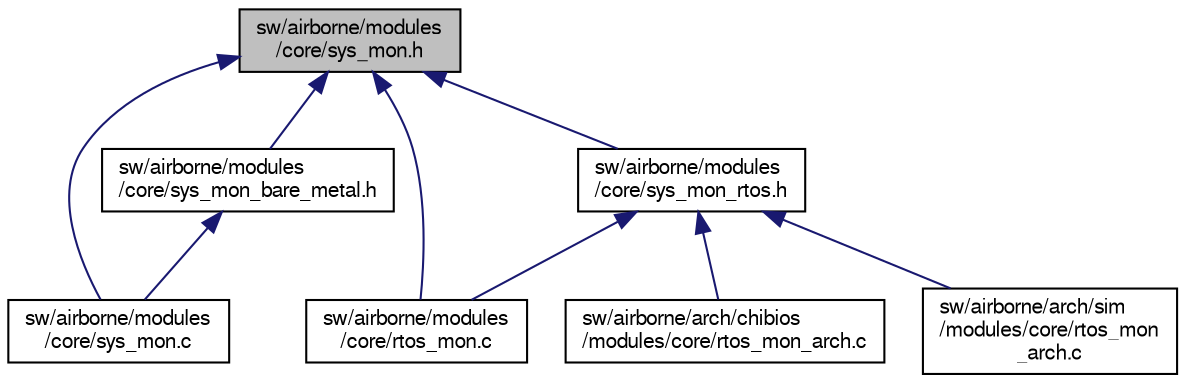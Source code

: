 digraph "sw/airborne/modules/core/sys_mon.h"
{
  edge [fontname="FreeSans",fontsize="10",labelfontname="FreeSans",labelfontsize="10"];
  node [fontname="FreeSans",fontsize="10",shape=record];
  Node1 [label="sw/airborne/modules\l/core/sys_mon.h",height=0.2,width=0.4,color="black", fillcolor="grey75", style="filled", fontcolor="black"];
  Node1 -> Node2 [dir="back",color="midnightblue",fontsize="10",style="solid",fontname="FreeSans"];
  Node2 [label="sw/airborne/modules\l/core/rtos_mon.c",height=0.2,width=0.4,color="black", fillcolor="white", style="filled",URL="$rtos__mon_8c.html"];
  Node1 -> Node3 [dir="back",color="midnightblue",fontsize="10",style="solid",fontname="FreeSans"];
  Node3 [label="sw/airborne/modules\l/core/sys_mon.c",height=0.2,width=0.4,color="black", fillcolor="white", style="filled",URL="$sys__mon_8c.html",tooltip="System monitoring for bare metal targets return cpu load, average exec time, ... "];
  Node1 -> Node4 [dir="back",color="midnightblue",fontsize="10",style="solid",fontname="FreeSans"];
  Node4 [label="sw/airborne/modules\l/core/sys_mon_bare_metal.h",height=0.2,width=0.4,color="black", fillcolor="white", style="filled",URL="$sys__mon__bare__metal_8h.html"];
  Node4 -> Node3 [dir="back",color="midnightblue",fontsize="10",style="solid",fontname="FreeSans"];
  Node1 -> Node5 [dir="back",color="midnightblue",fontsize="10",style="solid",fontname="FreeSans"];
  Node5 [label="sw/airborne/modules\l/core/sys_mon_rtos.h",height=0.2,width=0.4,color="black", fillcolor="white", style="filled",URL="$sys__mon__rtos_8h.html",tooltip="System monitoring for RTOS targets return cpu load, average exec time, ... "];
  Node5 -> Node6 [dir="back",color="midnightblue",fontsize="10",style="solid",fontname="FreeSans"];
  Node6 [label="sw/airborne/arch/chibios\l/modules/core/rtos_mon_arch.c",height=0.2,width=0.4,color="black", fillcolor="white", style="filled",URL="$chibios_2modules_2core_2rtos__mon__arch_8c.html"];
  Node5 -> Node7 [dir="back",color="midnightblue",fontsize="10",style="solid",fontname="FreeSans"];
  Node7 [label="sw/airborne/arch/sim\l/modules/core/rtos_mon\l_arch.c",height=0.2,width=0.4,color="black", fillcolor="white", style="filled",URL="$sim_2modules_2core_2rtos__mon__arch_8c.html"];
  Node5 -> Node2 [dir="back",color="midnightblue",fontsize="10",style="solid",fontname="FreeSans"];
}
